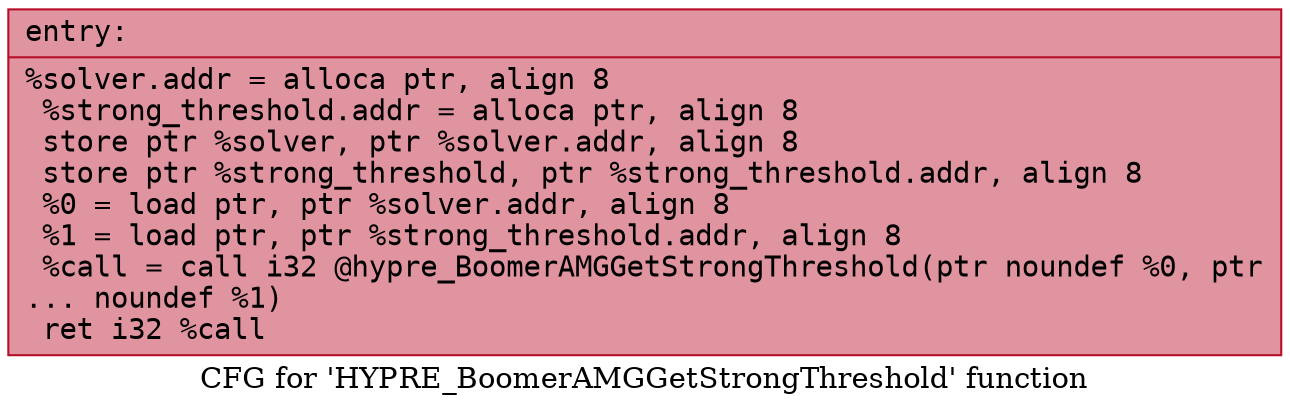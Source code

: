 digraph "CFG for 'HYPRE_BoomerAMGGetStrongThreshold' function" {
	label="CFG for 'HYPRE_BoomerAMGGetStrongThreshold' function";

	Node0x55f5a9a4f5c0 [shape=record,color="#b70d28ff", style=filled, fillcolor="#b70d2870" fontname="Courier",label="{entry:\l|  %solver.addr = alloca ptr, align 8\l  %strong_threshold.addr = alloca ptr, align 8\l  store ptr %solver, ptr %solver.addr, align 8\l  store ptr %strong_threshold, ptr %strong_threshold.addr, align 8\l  %0 = load ptr, ptr %solver.addr, align 8\l  %1 = load ptr, ptr %strong_threshold.addr, align 8\l  %call = call i32 @hypre_BoomerAMGGetStrongThreshold(ptr noundef %0, ptr\l... noundef %1)\l  ret i32 %call\l}"];
}
